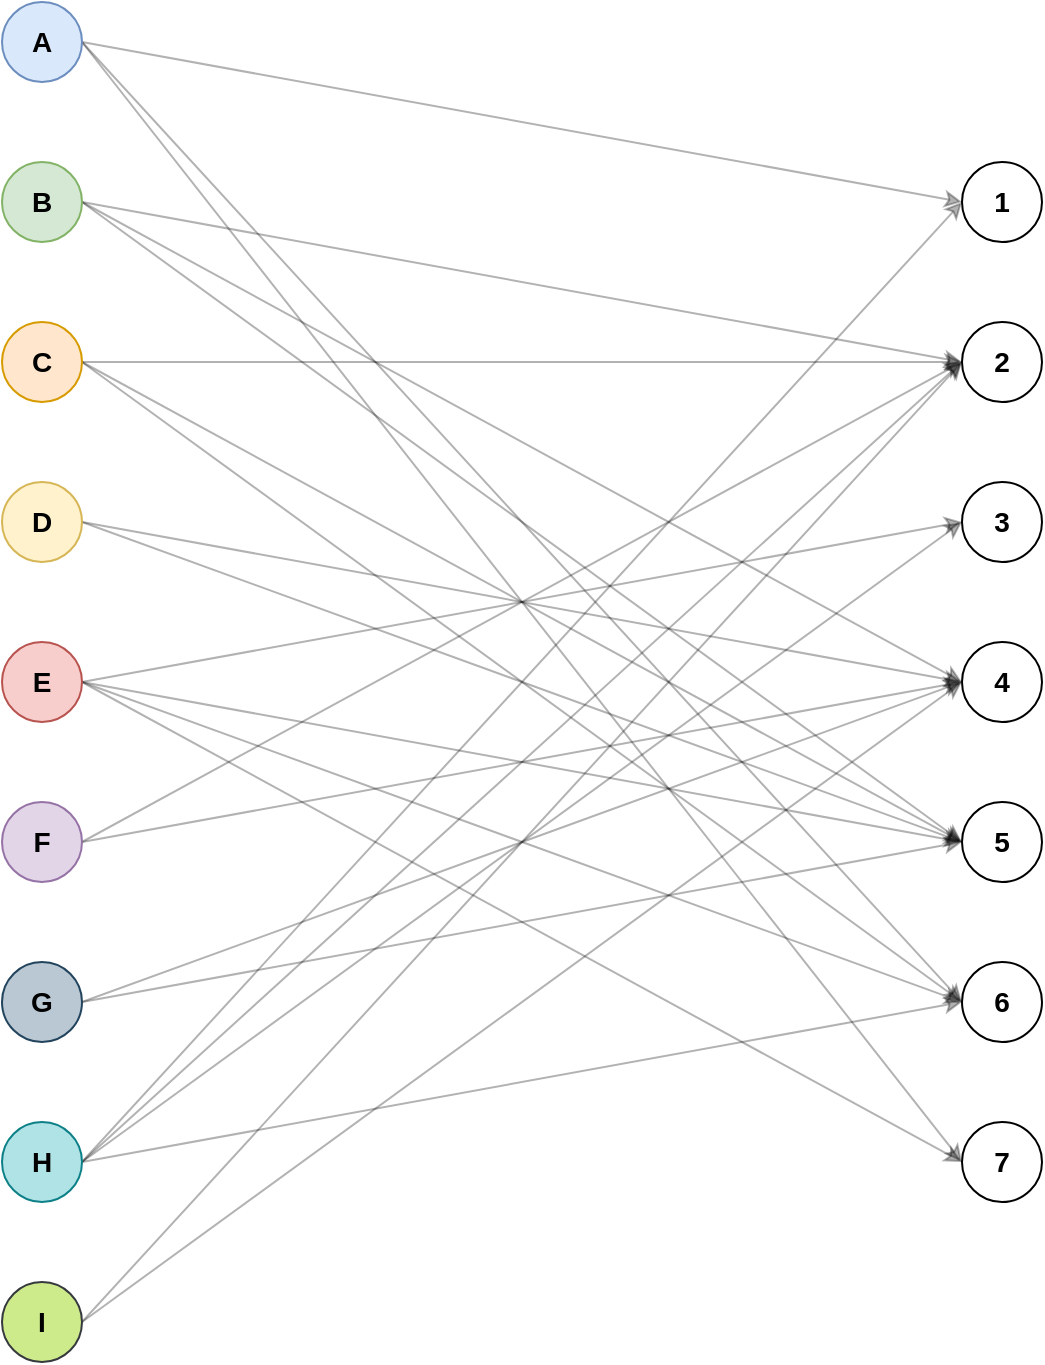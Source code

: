 <mxfile version="12.2.3" type="github" pages="1">
  <diagram id="RaGqoshBm2zzH5z1hGzv" name="Page-1">
    <mxGraphModel dx="772" dy="438" grid="1" gridSize="10" guides="1" tooltips="1" connect="1" arrows="1" fold="1" page="1" pageScale="1" pageWidth="850" pageHeight="1100" math="0" shadow="0">
      <root>
        <mxCell id="0"/>
        <mxCell id="1" parent="0"/>
        <mxCell id="RTPdt28luKZq3hcmtIXt-17" style="rounded=0;orthogonalLoop=1;jettySize=auto;html=1;exitX=1;exitY=0.5;exitDx=0;exitDy=0;entryX=0;entryY=0.5;entryDx=0;entryDy=0;opacity=30;" edge="1" parent="1" source="RTPdt28luKZq3hcmtIXt-1" target="RTPdt28luKZq3hcmtIXt-10">
          <mxGeometry relative="1" as="geometry"/>
        </mxCell>
        <mxCell id="RTPdt28luKZq3hcmtIXt-36" style="edgeStyle=none;rounded=0;orthogonalLoop=1;jettySize=auto;html=1;exitX=1;exitY=0.5;exitDx=0;exitDy=0;entryX=0;entryY=0.5;entryDx=0;entryDy=0;opacity=30;" edge="1" parent="1" source="RTPdt28luKZq3hcmtIXt-1" target="RTPdt28luKZq3hcmtIXt-15">
          <mxGeometry relative="1" as="geometry"/>
        </mxCell>
        <mxCell id="RTPdt28luKZq3hcmtIXt-40" style="edgeStyle=none;rounded=0;orthogonalLoop=1;jettySize=auto;html=1;exitX=1;exitY=0.5;exitDx=0;exitDy=0;entryX=0;entryY=0.5;entryDx=0;entryDy=0;opacity=30;" edge="1" parent="1" source="RTPdt28luKZq3hcmtIXt-1" target="RTPdt28luKZq3hcmtIXt-16">
          <mxGeometry relative="1" as="geometry"/>
        </mxCell>
        <mxCell id="RTPdt28luKZq3hcmtIXt-1" value="&lt;b&gt;&lt;font style=&quot;font-size: 14px&quot;&gt;A&lt;/font&gt;&lt;/b&gt;" style="ellipse;whiteSpace=wrap;html=1;aspect=fixed;fillColor=#dae8fc;strokeColor=#6c8ebf;" vertex="1" parent="1">
          <mxGeometry x="160" y="160" width="40" height="40" as="geometry"/>
        </mxCell>
        <mxCell id="RTPdt28luKZq3hcmtIXt-19" style="edgeStyle=none;rounded=0;orthogonalLoop=1;jettySize=auto;html=1;exitX=1;exitY=0.5;exitDx=0;exitDy=0;entryX=0;entryY=0.5;entryDx=0;entryDy=0;opacity=30;" edge="1" parent="1" source="RTPdt28luKZq3hcmtIXt-2" target="RTPdt28luKZq3hcmtIXt-11">
          <mxGeometry relative="1" as="geometry"/>
        </mxCell>
        <mxCell id="RTPdt28luKZq3hcmtIXt-26" style="edgeStyle=none;rounded=0;orthogonalLoop=1;jettySize=auto;html=1;exitX=1;exitY=0.5;exitDx=0;exitDy=0;entryX=0;entryY=0.5;entryDx=0;entryDy=0;opacity=30;" edge="1" parent="1" source="RTPdt28luKZq3hcmtIXt-2" target="RTPdt28luKZq3hcmtIXt-13">
          <mxGeometry relative="1" as="geometry"/>
        </mxCell>
        <mxCell id="RTPdt28luKZq3hcmtIXt-31" style="edgeStyle=none;rounded=0;orthogonalLoop=1;jettySize=auto;html=1;exitX=1;exitY=0.5;exitDx=0;exitDy=0;entryX=0;entryY=0.5;entryDx=0;entryDy=0;opacity=30;" edge="1" parent="1" source="RTPdt28luKZq3hcmtIXt-2" target="RTPdt28luKZq3hcmtIXt-14">
          <mxGeometry relative="1" as="geometry"/>
        </mxCell>
        <mxCell id="RTPdt28luKZq3hcmtIXt-2" value="&lt;b style=&quot;white-space: normal&quot;&gt;&lt;font style=&quot;font-size: 14px&quot;&gt;B&lt;/font&gt;&lt;/b&gt;" style="ellipse;whiteSpace=wrap;html=1;aspect=fixed;fillColor=#d5e8d4;strokeColor=#82b366;" vertex="1" parent="1">
          <mxGeometry x="160" y="240" width="40" height="40" as="geometry"/>
        </mxCell>
        <mxCell id="RTPdt28luKZq3hcmtIXt-20" style="edgeStyle=none;rounded=0;orthogonalLoop=1;jettySize=auto;html=1;exitX=1;exitY=0.5;exitDx=0;exitDy=0;opacity=30;entryX=0;entryY=0.5;entryDx=0;entryDy=0;" edge="1" parent="1" source="RTPdt28luKZq3hcmtIXt-3" target="RTPdt28luKZq3hcmtIXt-11">
          <mxGeometry relative="1" as="geometry">
            <mxPoint x="360" y="340" as="targetPoint"/>
          </mxGeometry>
        </mxCell>
        <mxCell id="RTPdt28luKZq3hcmtIXt-32" style="edgeStyle=none;rounded=0;orthogonalLoop=1;jettySize=auto;html=1;exitX=1;exitY=0.5;exitDx=0;exitDy=0;entryX=0;entryY=0.5;entryDx=0;entryDy=0;opacity=30;" edge="1" parent="1" source="RTPdt28luKZq3hcmtIXt-3" target="RTPdt28luKZq3hcmtIXt-14">
          <mxGeometry relative="1" as="geometry"/>
        </mxCell>
        <mxCell id="RTPdt28luKZq3hcmtIXt-37" style="edgeStyle=none;rounded=0;orthogonalLoop=1;jettySize=auto;html=1;exitX=1;exitY=0.5;exitDx=0;exitDy=0;entryX=0;entryY=0.5;entryDx=0;entryDy=0;opacity=30;" edge="1" parent="1" source="RTPdt28luKZq3hcmtIXt-3" target="RTPdt28luKZq3hcmtIXt-15">
          <mxGeometry relative="1" as="geometry"/>
        </mxCell>
        <mxCell id="RTPdt28luKZq3hcmtIXt-3" value="&lt;b style=&quot;white-space: normal&quot;&gt;&lt;font style=&quot;font-size: 14px&quot;&gt;C&lt;/font&gt;&lt;/b&gt;" style="ellipse;whiteSpace=wrap;html=1;aspect=fixed;fillColor=#ffe6cc;strokeColor=#d79b00;" vertex="1" parent="1">
          <mxGeometry x="160" y="320" width="40" height="40" as="geometry"/>
        </mxCell>
        <mxCell id="RTPdt28luKZq3hcmtIXt-27" style="edgeStyle=none;rounded=0;orthogonalLoop=1;jettySize=auto;html=1;exitX=1;exitY=0.5;exitDx=0;exitDy=0;opacity=30;entryX=0;entryY=0.5;entryDx=0;entryDy=0;" edge="1" parent="1" source="RTPdt28luKZq3hcmtIXt-4" target="RTPdt28luKZq3hcmtIXt-13">
          <mxGeometry relative="1" as="geometry">
            <mxPoint x="360" y="500" as="targetPoint"/>
          </mxGeometry>
        </mxCell>
        <mxCell id="RTPdt28luKZq3hcmtIXt-33" style="edgeStyle=none;rounded=0;orthogonalLoop=1;jettySize=auto;html=1;exitX=1;exitY=0.5;exitDx=0;exitDy=0;entryX=0;entryY=0.5;entryDx=0;entryDy=0;opacity=30;" edge="1" parent="1" source="RTPdt28luKZq3hcmtIXt-4" target="RTPdt28luKZq3hcmtIXt-14">
          <mxGeometry relative="1" as="geometry"/>
        </mxCell>
        <mxCell id="RTPdt28luKZq3hcmtIXt-4" value="&lt;b style=&quot;white-space: normal&quot;&gt;&lt;font style=&quot;font-size: 14px&quot;&gt;D&lt;/font&gt;&lt;/b&gt;" style="ellipse;whiteSpace=wrap;html=1;aspect=fixed;fillColor=#fff2cc;strokeColor=#d6b656;" vertex="1" parent="1">
          <mxGeometry x="160" y="400" width="40" height="40" as="geometry"/>
        </mxCell>
        <mxCell id="RTPdt28luKZq3hcmtIXt-24" style="edgeStyle=none;rounded=0;orthogonalLoop=1;jettySize=auto;html=1;exitX=1;exitY=0.5;exitDx=0;exitDy=0;entryX=0;entryY=0.5;entryDx=0;entryDy=0;opacity=30;" edge="1" parent="1" source="RTPdt28luKZq3hcmtIXt-5" target="RTPdt28luKZq3hcmtIXt-12">
          <mxGeometry relative="1" as="geometry"/>
        </mxCell>
        <mxCell id="RTPdt28luKZq3hcmtIXt-34" style="edgeStyle=none;rounded=0;orthogonalLoop=1;jettySize=auto;html=1;exitX=1;exitY=0.5;exitDx=0;exitDy=0;entryX=0;entryY=0.5;entryDx=0;entryDy=0;opacity=30;" edge="1" parent="1" source="RTPdt28luKZq3hcmtIXt-5" target="RTPdt28luKZq3hcmtIXt-14">
          <mxGeometry relative="1" as="geometry"/>
        </mxCell>
        <mxCell id="RTPdt28luKZq3hcmtIXt-38" style="edgeStyle=none;rounded=0;orthogonalLoop=1;jettySize=auto;html=1;exitX=1;exitY=0.5;exitDx=0;exitDy=0;entryX=0;entryY=0.5;entryDx=0;entryDy=0;opacity=30;" edge="1" parent="1" source="RTPdt28luKZq3hcmtIXt-5" target="RTPdt28luKZq3hcmtIXt-15">
          <mxGeometry relative="1" as="geometry"/>
        </mxCell>
        <mxCell id="RTPdt28luKZq3hcmtIXt-41" style="edgeStyle=none;rounded=0;orthogonalLoop=1;jettySize=auto;html=1;exitX=1;exitY=0.5;exitDx=0;exitDy=0;entryX=0;entryY=0.5;entryDx=0;entryDy=0;opacity=30;" edge="1" parent="1" source="RTPdt28luKZq3hcmtIXt-5" target="RTPdt28luKZq3hcmtIXt-16">
          <mxGeometry relative="1" as="geometry"/>
        </mxCell>
        <mxCell id="RTPdt28luKZq3hcmtIXt-5" value="&lt;b style=&quot;white-space: normal&quot;&gt;&lt;font style=&quot;font-size: 14px&quot;&gt;E&lt;/font&gt;&lt;/b&gt;" style="ellipse;whiteSpace=wrap;html=1;aspect=fixed;fillColor=#f8cecc;strokeColor=#b85450;" vertex="1" parent="1">
          <mxGeometry x="160" y="480" width="40" height="40" as="geometry"/>
        </mxCell>
        <mxCell id="RTPdt28luKZq3hcmtIXt-21" style="edgeStyle=none;rounded=0;orthogonalLoop=1;jettySize=auto;html=1;exitX=1;exitY=0.5;exitDx=0;exitDy=0;entryX=0;entryY=0.5;entryDx=0;entryDy=0;opacity=30;" edge="1" parent="1" source="RTPdt28luKZq3hcmtIXt-6" target="RTPdt28luKZq3hcmtIXt-11">
          <mxGeometry relative="1" as="geometry"/>
        </mxCell>
        <mxCell id="RTPdt28luKZq3hcmtIXt-28" style="edgeStyle=none;rounded=0;orthogonalLoop=1;jettySize=auto;html=1;exitX=1;exitY=0.5;exitDx=0;exitDy=0;entryX=0;entryY=0.5;entryDx=0;entryDy=0;opacity=30;" edge="1" parent="1" source="RTPdt28luKZq3hcmtIXt-6" target="RTPdt28luKZq3hcmtIXt-13">
          <mxGeometry relative="1" as="geometry"/>
        </mxCell>
        <mxCell id="RTPdt28luKZq3hcmtIXt-6" value="&lt;span style=&quot;font-size: 14px&quot;&gt;&lt;b&gt;F&lt;/b&gt;&lt;/span&gt;" style="ellipse;whiteSpace=wrap;html=1;aspect=fixed;fillColor=#e1d5e7;strokeColor=#9673a6;" vertex="1" parent="1">
          <mxGeometry x="160" y="560" width="40" height="40" as="geometry"/>
        </mxCell>
        <mxCell id="RTPdt28luKZq3hcmtIXt-29" style="edgeStyle=none;rounded=0;orthogonalLoop=1;jettySize=auto;html=1;exitX=1;exitY=0.5;exitDx=0;exitDy=0;entryX=0;entryY=0.5;entryDx=0;entryDy=0;opacity=30;" edge="1" parent="1" source="RTPdt28luKZq3hcmtIXt-7" target="RTPdt28luKZq3hcmtIXt-13">
          <mxGeometry relative="1" as="geometry"/>
        </mxCell>
        <mxCell id="RTPdt28luKZq3hcmtIXt-35" style="edgeStyle=none;rounded=0;orthogonalLoop=1;jettySize=auto;html=1;exitX=1;exitY=0.5;exitDx=0;exitDy=0;entryX=0;entryY=0.5;entryDx=0;entryDy=0;opacity=30;" edge="1" parent="1" source="RTPdt28luKZq3hcmtIXt-7" target="RTPdt28luKZq3hcmtIXt-14">
          <mxGeometry relative="1" as="geometry"/>
        </mxCell>
        <mxCell id="RTPdt28luKZq3hcmtIXt-7" value="&lt;span style=&quot;font-size: 14px&quot;&gt;&lt;b&gt;G&lt;/b&gt;&lt;/span&gt;" style="ellipse;whiteSpace=wrap;html=1;aspect=fixed;fillColor=#bac8d3;strokeColor=#23445d;" vertex="1" parent="1">
          <mxGeometry x="160" y="640" width="40" height="40" as="geometry"/>
        </mxCell>
        <mxCell id="RTPdt28luKZq3hcmtIXt-18" style="edgeStyle=none;rounded=0;orthogonalLoop=1;jettySize=auto;html=1;exitX=1;exitY=0.5;exitDx=0;exitDy=0;entryX=0;entryY=0.5;entryDx=0;entryDy=0;opacity=30;" edge="1" parent="1" source="RTPdt28luKZq3hcmtIXt-8" target="RTPdt28luKZq3hcmtIXt-10">
          <mxGeometry relative="1" as="geometry"/>
        </mxCell>
        <mxCell id="RTPdt28luKZq3hcmtIXt-22" style="edgeStyle=none;rounded=0;orthogonalLoop=1;jettySize=auto;html=1;exitX=1;exitY=0.5;exitDx=0;exitDy=0;entryX=0;entryY=0.5;entryDx=0;entryDy=0;opacity=30;" edge="1" parent="1" source="RTPdt28luKZq3hcmtIXt-8" target="RTPdt28luKZq3hcmtIXt-11">
          <mxGeometry relative="1" as="geometry"/>
        </mxCell>
        <mxCell id="RTPdt28luKZq3hcmtIXt-25" style="edgeStyle=none;rounded=0;orthogonalLoop=1;jettySize=auto;html=1;exitX=1;exitY=0.5;exitDx=0;exitDy=0;entryX=0;entryY=0.5;entryDx=0;entryDy=0;opacity=30;" edge="1" parent="1" source="RTPdt28luKZq3hcmtIXt-8" target="RTPdt28luKZq3hcmtIXt-12">
          <mxGeometry relative="1" as="geometry"/>
        </mxCell>
        <mxCell id="RTPdt28luKZq3hcmtIXt-39" style="edgeStyle=none;rounded=0;orthogonalLoop=1;jettySize=auto;html=1;exitX=1;exitY=0.5;exitDx=0;exitDy=0;entryX=0;entryY=0.5;entryDx=0;entryDy=0;opacity=30;" edge="1" parent="1" source="RTPdt28luKZq3hcmtIXt-8" target="RTPdt28luKZq3hcmtIXt-15">
          <mxGeometry relative="1" as="geometry"/>
        </mxCell>
        <mxCell id="RTPdt28luKZq3hcmtIXt-8" value="&lt;span style=&quot;font-size: 14px&quot;&gt;&lt;b&gt;H&lt;/b&gt;&lt;/span&gt;&lt;span style=&quot;color: rgba(0 , 0 , 0 , 0) ; font-family: monospace ; font-size: 0px ; white-space: nowrap&quot;&gt;%3CmxGraphModel%3E%3Croot%3E%3CmxCell%20id%3D%220%22%2F%3E%3CmxCell%20id%3D%221%22%20parent%3D%220%22%2F%3E%3CmxCell%20id%3D%222%22%20value%3D%22%26lt%3Bspan%20style%3D%26quot%3Bfont-size%3A%2014px%26quot%3B%26gt%3B%26lt%3Bb%26gt%3BF%26lt%3B%2Fb%26gt%3B%26lt%3B%2Fspan%26gt%3B%22%20style%3D%22ellipse%3BwhiteSpace%3Dwrap%3Bhtml%3D1%3Baspect%3Dfixed%3BfillColor%3D%23e1d5e7%3BstrokeColor%3D%239673a6%3B%22%20vertex%3D%221%22%20parent%3D%221%22%3E%3CmxGeometry%20x%3D%22160%22%20y%3D%22640%22%20width%3D%2240%22%20height%3D%2240%22%20as%3D%22geometry%22%2F%3E%3C%2FmxCell%3E%3C%2Froot%3E%3C%2FmxGraphModel%3E&lt;/span&gt;" style="ellipse;whiteSpace=wrap;html=1;aspect=fixed;fillColor=#b0e3e6;strokeColor=#0e8088;" vertex="1" parent="1">
          <mxGeometry x="160" y="720" width="40" height="40" as="geometry"/>
        </mxCell>
        <mxCell id="RTPdt28luKZq3hcmtIXt-23" style="edgeStyle=none;rounded=0;orthogonalLoop=1;jettySize=auto;html=1;exitX=1;exitY=0.5;exitDx=0;exitDy=0;entryX=0;entryY=0.5;entryDx=0;entryDy=0;opacity=30;" edge="1" parent="1" source="RTPdt28luKZq3hcmtIXt-9" target="RTPdt28luKZq3hcmtIXt-11">
          <mxGeometry relative="1" as="geometry"/>
        </mxCell>
        <mxCell id="RTPdt28luKZq3hcmtIXt-30" style="edgeStyle=none;rounded=0;orthogonalLoop=1;jettySize=auto;html=1;exitX=1;exitY=0.5;exitDx=0;exitDy=0;entryX=0;entryY=0.5;entryDx=0;entryDy=0;opacity=30;" edge="1" parent="1" source="RTPdt28luKZq3hcmtIXt-9" target="RTPdt28luKZq3hcmtIXt-13">
          <mxGeometry relative="1" as="geometry"/>
        </mxCell>
        <mxCell id="RTPdt28luKZq3hcmtIXt-9" value="&lt;span style=&quot;font-size: 14px&quot;&gt;&lt;b&gt;I&lt;/b&gt;&lt;/span&gt;" style="ellipse;whiteSpace=wrap;html=1;aspect=fixed;fillColor=#cdeb8b;strokeColor=#36393d;" vertex="1" parent="1">
          <mxGeometry x="160" y="800" width="40" height="40" as="geometry"/>
        </mxCell>
        <mxCell id="RTPdt28luKZq3hcmtIXt-10" value="&lt;b&gt;&lt;font style=&quot;font-size: 14px&quot;&gt;1&lt;/font&gt;&lt;/b&gt;" style="ellipse;whiteSpace=wrap;html=1;aspect=fixed;" vertex="1" parent="1">
          <mxGeometry x="640" y="240" width="40" height="40" as="geometry"/>
        </mxCell>
        <mxCell id="RTPdt28luKZq3hcmtIXt-11" value="&lt;b style=&quot;white-space: normal&quot;&gt;&lt;font style=&quot;font-size: 14px&quot;&gt;2&lt;/font&gt;&lt;/b&gt;" style="ellipse;whiteSpace=wrap;html=1;aspect=fixed;" vertex="1" parent="1">
          <mxGeometry x="640" y="320" width="40" height="40" as="geometry"/>
        </mxCell>
        <mxCell id="RTPdt28luKZq3hcmtIXt-12" value="&lt;b style=&quot;white-space: normal&quot;&gt;&lt;font style=&quot;font-size: 14px&quot;&gt;3&lt;/font&gt;&lt;/b&gt;" style="ellipse;whiteSpace=wrap;html=1;aspect=fixed;" vertex="1" parent="1">
          <mxGeometry x="640" y="400" width="40" height="40" as="geometry"/>
        </mxCell>
        <mxCell id="RTPdt28luKZq3hcmtIXt-13" value="&lt;b style=&quot;white-space: normal&quot;&gt;&lt;font style=&quot;font-size: 14px&quot;&gt;4&lt;/font&gt;&lt;/b&gt;" style="ellipse;whiteSpace=wrap;html=1;aspect=fixed;" vertex="1" parent="1">
          <mxGeometry x="640" y="480" width="40" height="40" as="geometry"/>
        </mxCell>
        <mxCell id="RTPdt28luKZq3hcmtIXt-14" value="&lt;b style=&quot;white-space: normal&quot;&gt;&lt;font style=&quot;font-size: 14px&quot;&gt;5&lt;/font&gt;&lt;/b&gt;" style="ellipse;whiteSpace=wrap;html=1;aspect=fixed;" vertex="1" parent="1">
          <mxGeometry x="640" y="560" width="40" height="40" as="geometry"/>
        </mxCell>
        <mxCell id="RTPdt28luKZq3hcmtIXt-15" value="&lt;span style=&quot;font-size: 14px&quot;&gt;&lt;b&gt;6&lt;/b&gt;&lt;/span&gt;" style="ellipse;whiteSpace=wrap;html=1;aspect=fixed;" vertex="1" parent="1">
          <mxGeometry x="640" y="640" width="40" height="40" as="geometry"/>
        </mxCell>
        <mxCell id="RTPdt28luKZq3hcmtIXt-16" value="&lt;span style=&quot;font-size: 14px&quot;&gt;&lt;b&gt;7&lt;/b&gt;&lt;/span&gt;" style="ellipse;whiteSpace=wrap;html=1;aspect=fixed;" vertex="1" parent="1">
          <mxGeometry x="640" y="720" width="40" height="40" as="geometry"/>
        </mxCell>
      </root>
    </mxGraphModel>
  </diagram>
</mxfile>

